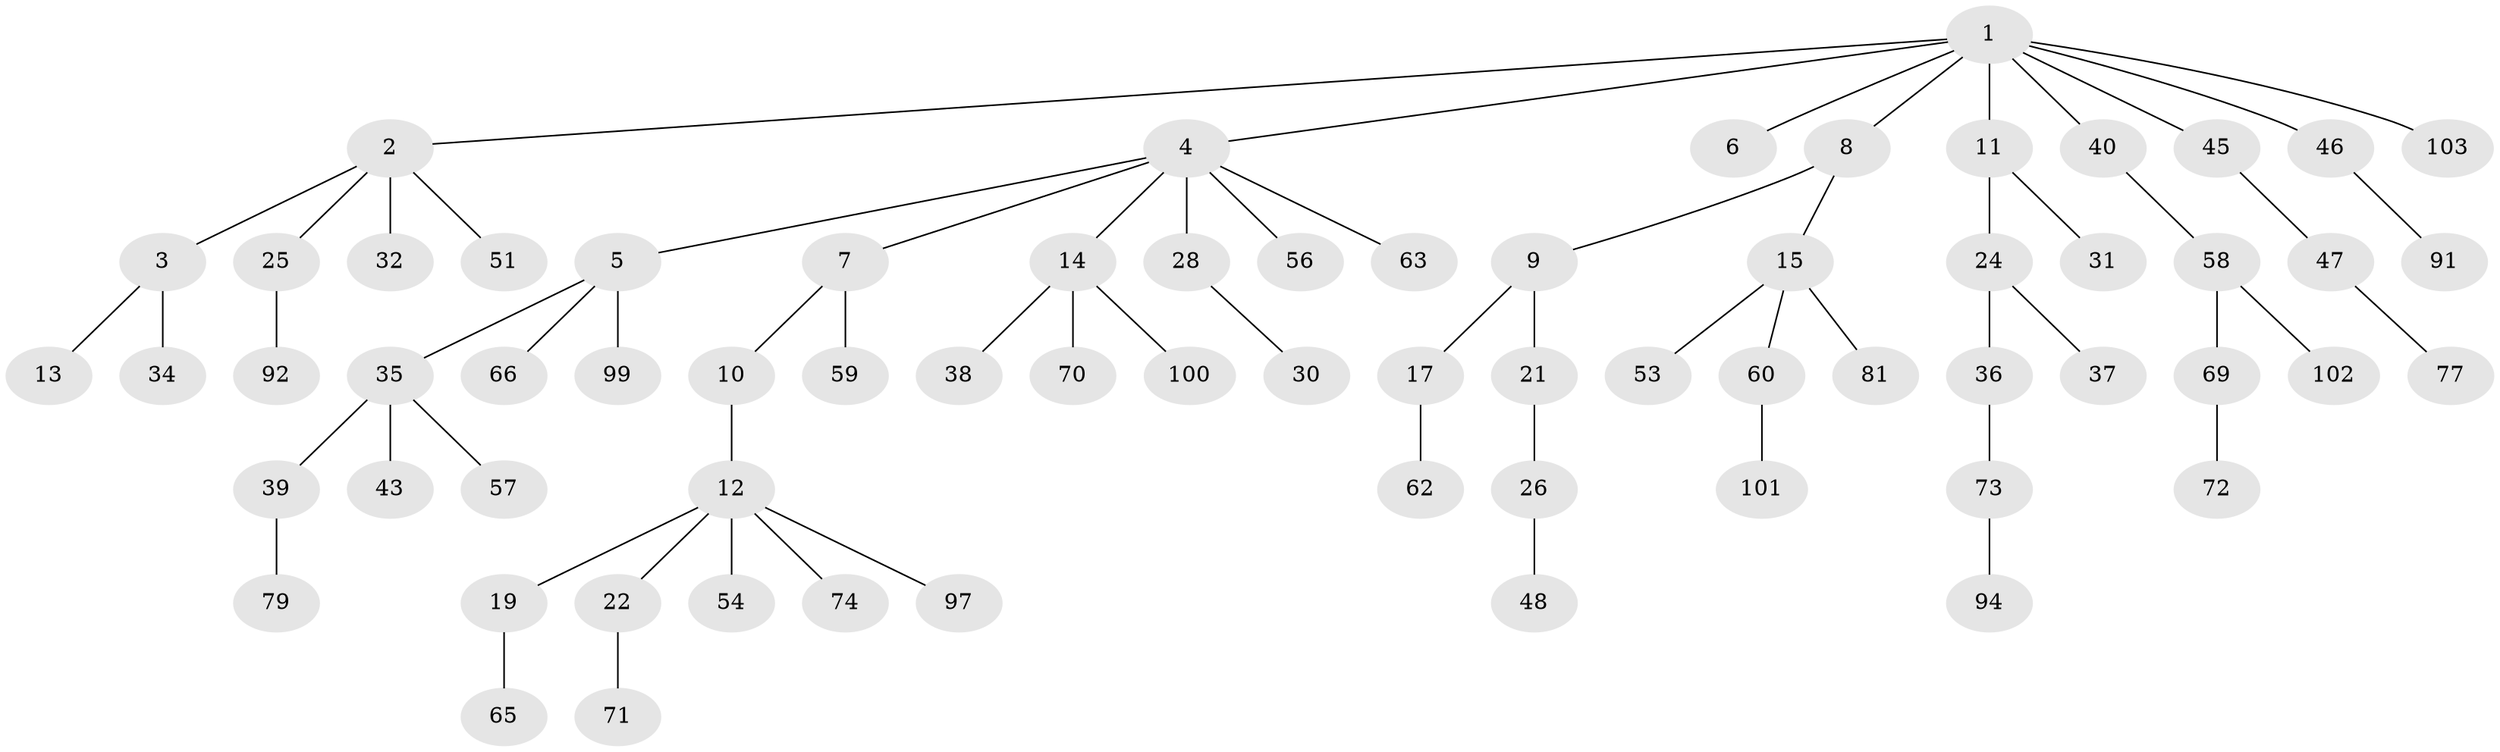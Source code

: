 // original degree distribution, {9: 0.009615384615384616, 6: 0.009615384615384616, 4: 0.04807692307692308, 8: 0.009615384615384616, 3: 0.17307692307692307, 1: 0.4807692307692308, 5: 0.009615384615384616, 2: 0.25961538461538464}
// Generated by graph-tools (version 1.1) at 2025/42/03/06/25 10:42:02]
// undirected, 68 vertices, 67 edges
graph export_dot {
graph [start="1"]
  node [color=gray90,style=filled];
  1 [super="+20"];
  2 [super="+42"];
  3 [super="+76"];
  4 [super="+44"];
  5 [super="+61"];
  6;
  7;
  8;
  9 [super="+96"];
  10 [super="+16"];
  11 [super="+68"];
  12 [super="+18"];
  13;
  14 [super="+27"];
  15 [super="+23"];
  17 [super="+29"];
  19 [super="+82"];
  21 [super="+87"];
  22;
  24 [super="+33"];
  25 [super="+55"];
  26;
  28;
  30 [super="+86"];
  31;
  32;
  34 [super="+83"];
  35 [super="+41"];
  36 [super="+98"];
  37;
  38;
  39;
  40;
  43 [super="+49"];
  45 [super="+52"];
  46;
  47 [super="+50"];
  48 [super="+75"];
  51;
  53 [super="+78"];
  54;
  56 [super="+89"];
  57;
  58 [super="+64"];
  59 [super="+67"];
  60 [super="+85"];
  62;
  63;
  65 [super="+80"];
  66;
  69;
  70;
  71;
  72;
  73 [super="+95"];
  74 [super="+84"];
  77 [super="+90"];
  79 [super="+88"];
  81 [super="+104"];
  91 [super="+93"];
  92;
  94;
  97;
  99;
  100;
  101;
  102;
  103;
  1 -- 2;
  1 -- 4;
  1 -- 6;
  1 -- 8;
  1 -- 11;
  1 -- 40;
  1 -- 45;
  1 -- 103;
  1 -- 46;
  2 -- 3;
  2 -- 25;
  2 -- 32;
  2 -- 51;
  3 -- 13;
  3 -- 34;
  4 -- 5;
  4 -- 7;
  4 -- 14;
  4 -- 28;
  4 -- 56;
  4 -- 63;
  5 -- 35;
  5 -- 66;
  5 -- 99;
  7 -- 10;
  7 -- 59;
  8 -- 9;
  8 -- 15;
  9 -- 17;
  9 -- 21;
  10 -- 12;
  11 -- 24;
  11 -- 31;
  12 -- 54;
  12 -- 97;
  12 -- 74;
  12 -- 19;
  12 -- 22;
  14 -- 38;
  14 -- 70;
  14 -- 100;
  15 -- 60;
  15 -- 81;
  15 -- 53;
  17 -- 62;
  19 -- 65;
  21 -- 26;
  22 -- 71;
  24 -- 36;
  24 -- 37;
  25 -- 92;
  26 -- 48;
  28 -- 30;
  35 -- 39;
  35 -- 57;
  35 -- 43;
  36 -- 73;
  39 -- 79;
  40 -- 58;
  45 -- 47;
  46 -- 91;
  47 -- 77;
  58 -- 69;
  58 -- 102;
  60 -- 101;
  69 -- 72;
  73 -- 94;
}
